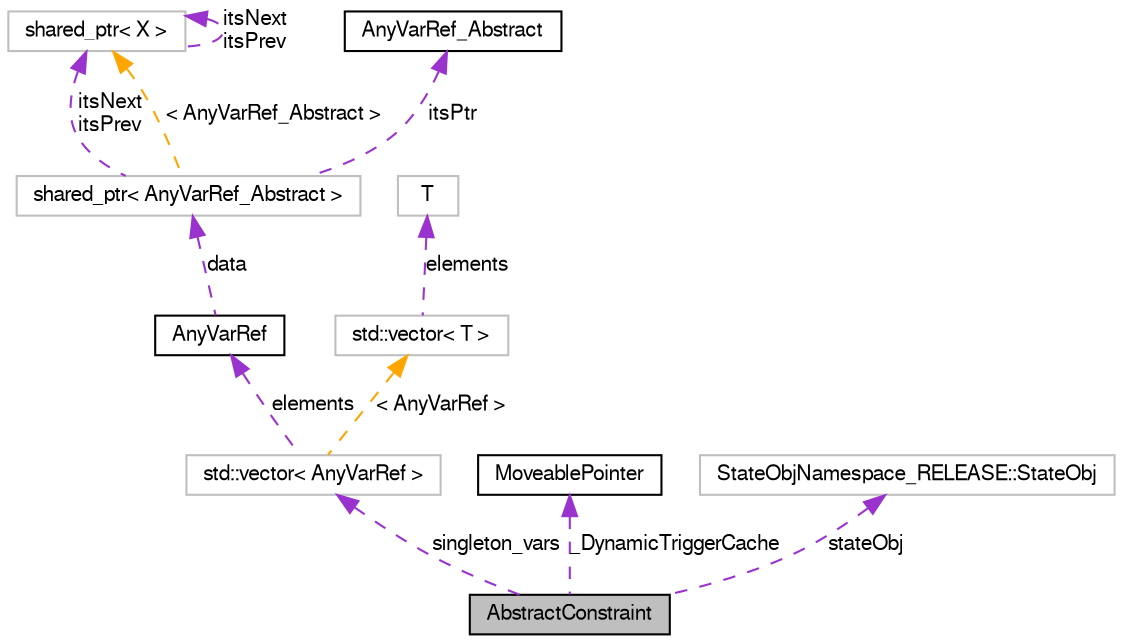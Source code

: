 digraph G
{
  edge [fontname="FreeSans",fontsize="10",labelfontname="FreeSans",labelfontsize="10"];
  node [fontname="FreeSans",fontsize="10",shape=record];
  Node1 [label="AbstractConstraint",height=0.2,width=0.4,color="black", fillcolor="grey75", style="filled" fontcolor="black"];
  Node2 -> Node1 [dir=back,color="darkorchid3",fontsize="10",style="dashed",label="singleton_vars",fontname="FreeSans"];
  Node2 [label="std::vector\< AnyVarRef \>",height=0.2,width=0.4,color="grey75", fillcolor="white", style="filled"];
  Node3 -> Node2 [dir=back,color="darkorchid3",fontsize="10",style="dashed",label="elements",fontname="FreeSans"];
  Node3 [label="AnyVarRef",height=0.2,width=0.4,color="black", fillcolor="white", style="filled",URL="$class_any_var_ref.html",tooltip="Provides a method of wrapping any variable type in a general wrapper."];
  Node4 -> Node3 [dir=back,color="darkorchid3",fontsize="10",style="dashed",label="data",fontname="FreeSans"];
  Node4 [label="shared_ptr\< AnyVarRef_Abstract \>",height=0.2,width=0.4,color="grey75", fillcolor="white", style="filled"];
  Node5 -> Node4 [dir=back,color="darkorchid3",fontsize="10",style="dashed",label="itsNext\nitsPrev",fontname="FreeSans"];
  Node5 [label="shared_ptr\< X \>",height=0.2,width=0.4,color="grey75", fillcolor="white", style="filled"];
  Node5 -> Node5 [dir=back,color="darkorchid3",fontsize="10",style="dashed",label="itsNext\nitsPrev",fontname="FreeSans"];
  Node6 -> Node4 [dir=back,color="darkorchid3",fontsize="10",style="dashed",label="itsPtr",fontname="FreeSans"];
  Node6 [label="AnyVarRef_Abstract",height=0.2,width=0.4,color="black", fillcolor="white", style="filled",URL="$struct_any_var_ref___abstract.html",tooltip="Internal type used by AnyVarRef."];
  Node5 -> Node4 [dir=back,color="orange",fontsize="10",style="dashed",label="\< AnyVarRef_Abstract \>",fontname="FreeSans"];
  Node7 -> Node2 [dir=back,color="orange",fontsize="10",style="dashed",label="\< AnyVarRef \>",fontname="FreeSans"];
  Node7 [label="std::vector\< T \>",height=0.2,width=0.4,color="grey75", fillcolor="white", style="filled",tooltip="STL class."];
  Node8 -> Node7 [dir=back,color="darkorchid3",fontsize="10",style="dashed",label="elements",fontname="FreeSans"];
  Node8 [label="T",height=0.2,width=0.4,color="grey75", fillcolor="white", style="filled"];
  Node9 -> Node1 [dir=back,color="darkorchid3",fontsize="10",style="dashed",label="_DynamicTriggerCache",fontname="FreeSans"];
  Node9 [label="MoveablePointer",height=0.2,width=0.4,color="black", fillcolor="white", style="filled",URL="$class_moveable_pointer.html",tooltip="Class which represents a moveable pointer."];
  Node10 -> Node1 [dir=back,color="darkorchid3",fontsize="10",style="dashed",label="stateObj",fontname="FreeSans"];
  Node10 [label="StateObjNamespace_RELEASE::StateObj",height=0.2,width=0.4,color="grey75", fillcolor="white", style="filled"];
}
